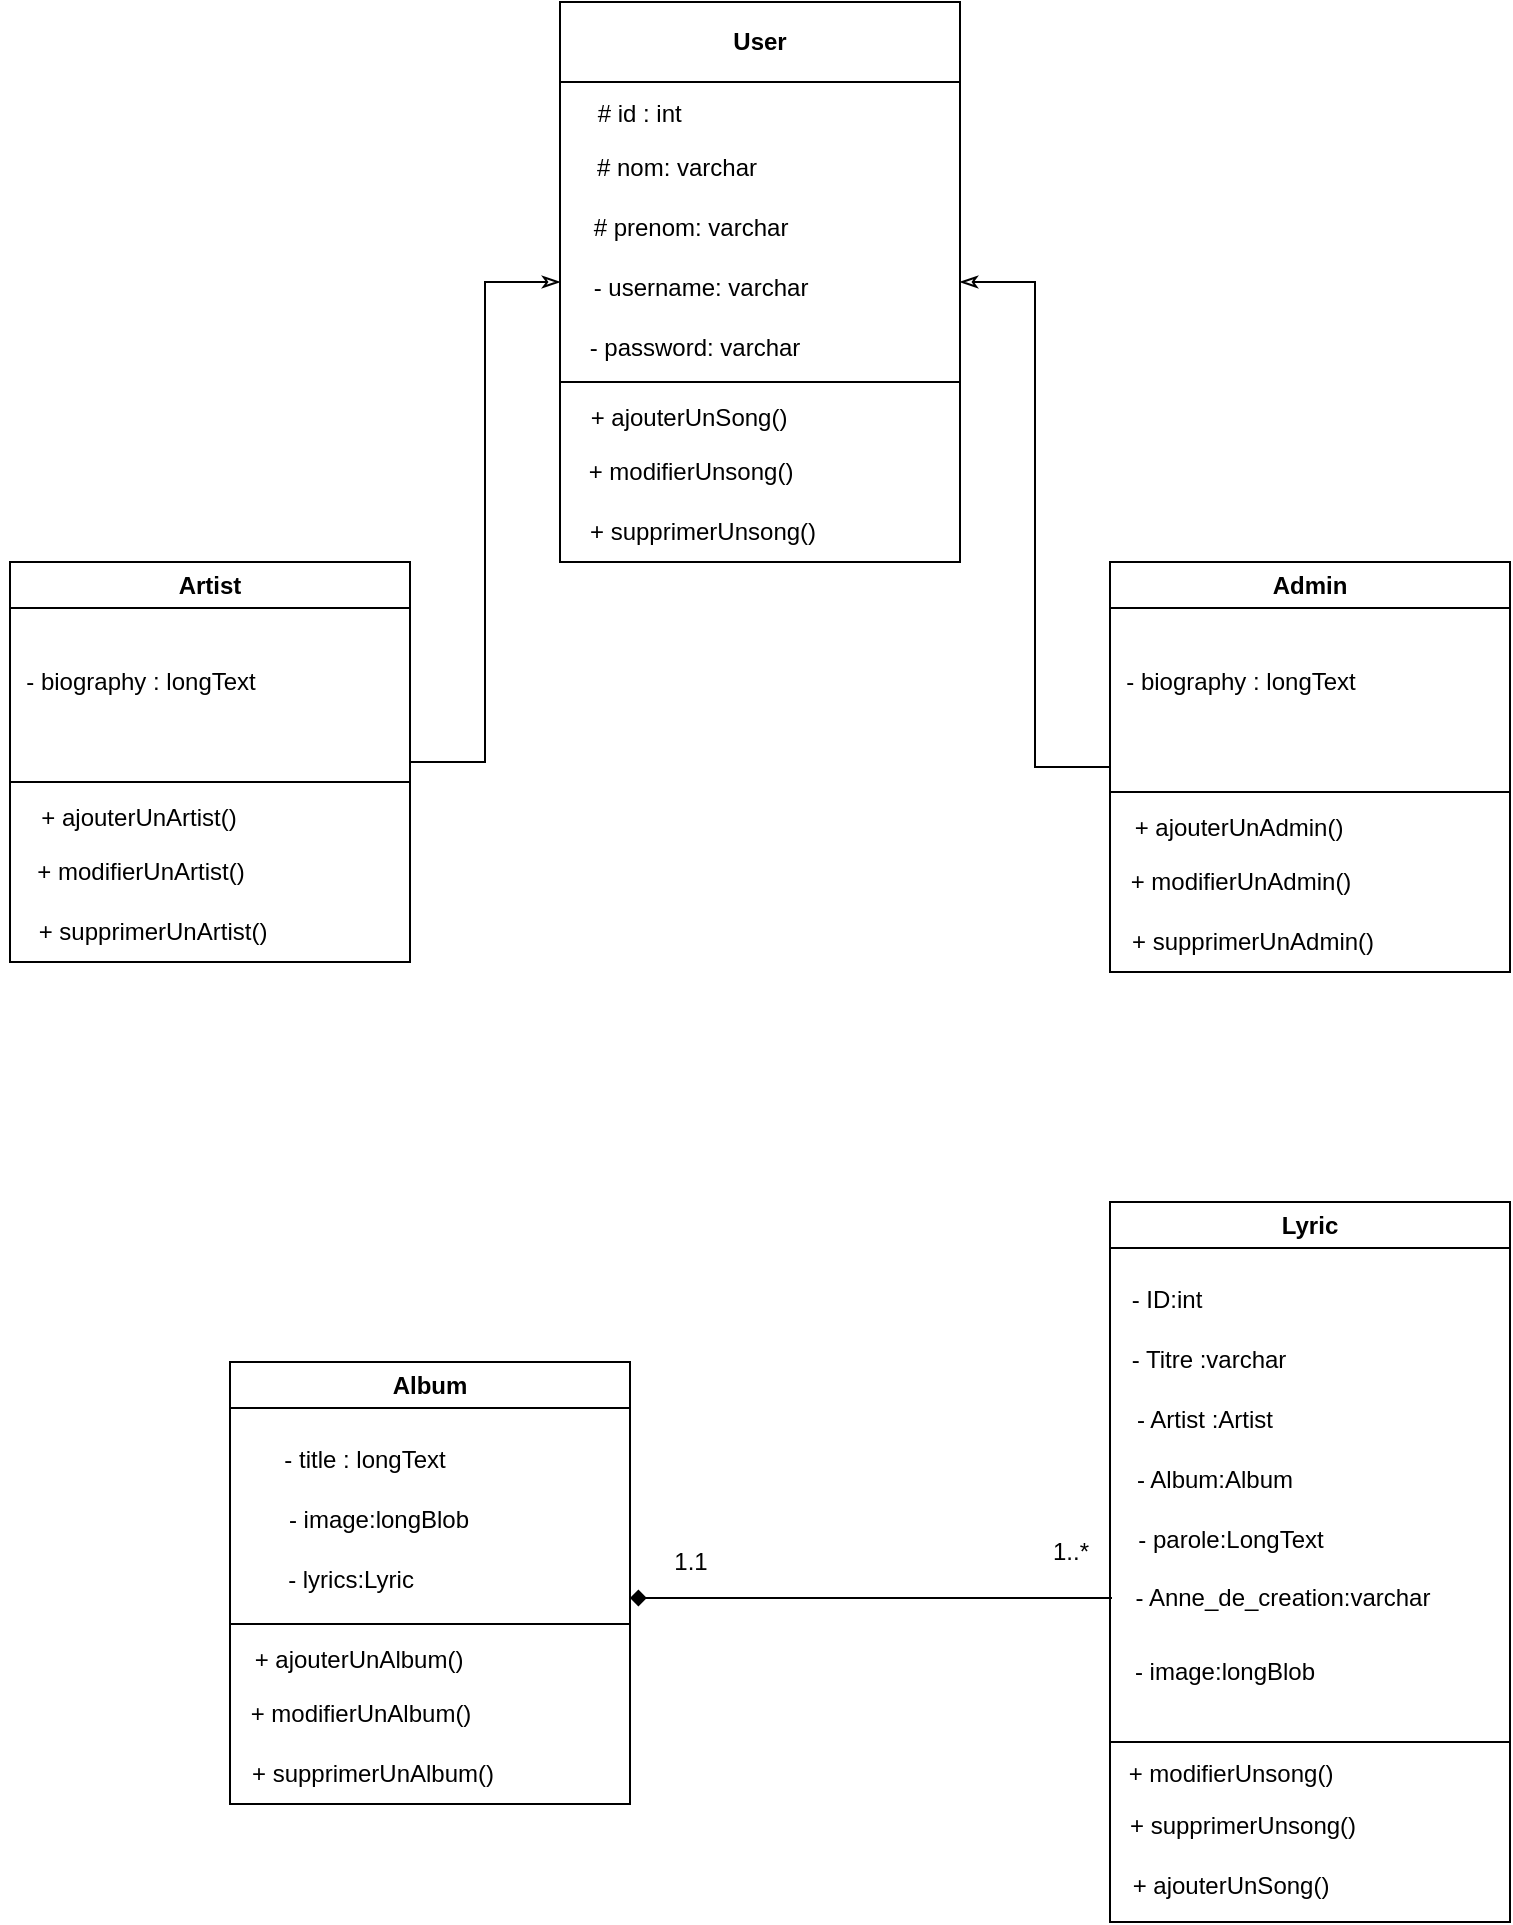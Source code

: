 <mxfile version="20.8.1" type="device"><diagram id="xgRHId2Xsiwn6regcNeo" name="Page-1"><mxGraphModel dx="1325" dy="715" grid="1" gridSize="10" guides="1" tooltips="1" connect="1" arrows="1" fold="1" page="1" pageScale="1" pageWidth="850" pageHeight="1100" math="0" shadow="0"><root><mxCell id="0"/><mxCell id="1" parent="0"/><mxCell id="3JPdnd_889LQ5U2VbDD1-2" value="Lyric" style="swimlane;whiteSpace=wrap;html=1;" vertex="1" parent="1"><mxGeometry x="600" y="640" width="200" height="360" as="geometry"/></mxCell><mxCell id="3JPdnd_889LQ5U2VbDD1-3" value="- Titre :varchar" style="text;html=1;align=center;verticalAlign=middle;resizable=0;points=[];autosize=1;strokeColor=none;fillColor=none;" vertex="1" parent="3JPdnd_889LQ5U2VbDD1-2"><mxGeometry x="-1" y="64" width="100" height="30" as="geometry"/></mxCell><mxCell id="3JPdnd_889LQ5U2VbDD1-4" value="- Artist :Artist" style="text;html=1;align=center;verticalAlign=middle;resizable=0;points=[];autosize=1;strokeColor=none;fillColor=none;" vertex="1" parent="3JPdnd_889LQ5U2VbDD1-2"><mxGeometry x="2" y="94" width="90" height="30" as="geometry"/></mxCell><mxCell id="3JPdnd_889LQ5U2VbDD1-5" value="- Album:Album" style="text;html=1;align=center;verticalAlign=middle;resizable=0;points=[];autosize=1;strokeColor=none;fillColor=none;" vertex="1" parent="3JPdnd_889LQ5U2VbDD1-2"><mxGeometry x="2" y="124" width="100" height="30" as="geometry"/></mxCell><mxCell id="3JPdnd_889LQ5U2VbDD1-6" value="- Anne_de_creation:varchar" style="text;html=1;align=center;verticalAlign=middle;resizable=0;points=[];autosize=1;strokeColor=none;fillColor=none;" vertex="1" parent="3JPdnd_889LQ5U2VbDD1-2"><mxGeometry x="1" y="183" width="170" height="30" as="geometry"/></mxCell><mxCell id="3JPdnd_889LQ5U2VbDD1-12" value="- parole:LongText" style="text;html=1;align=center;verticalAlign=middle;resizable=0;points=[];autosize=1;strokeColor=none;fillColor=none;" vertex="1" parent="3JPdnd_889LQ5U2VbDD1-2"><mxGeometry y="154" width="120" height="30" as="geometry"/></mxCell><mxCell id="3JPdnd_889LQ5U2VbDD1-26" value="- ID:int" style="text;html=1;align=center;verticalAlign=middle;resizable=0;points=[];autosize=1;strokeColor=none;fillColor=none;" vertex="1" parent="3JPdnd_889LQ5U2VbDD1-2"><mxGeometry x="-2" y="34" width="60" height="30" as="geometry"/></mxCell><mxCell id="3JPdnd_889LQ5U2VbDD1-27" value="" style="group" vertex="1" connectable="0" parent="3JPdnd_889LQ5U2VbDD1-2"><mxGeometry x="-5" y="270" width="205" height="90" as="geometry"/></mxCell><mxCell id="3JPdnd_889LQ5U2VbDD1-11" value="" style="whiteSpace=wrap;html=1;" vertex="1" parent="3JPdnd_889LQ5U2VbDD1-27"><mxGeometry x="5" width="200" height="90" as="geometry"/></mxCell><mxCell id="3JPdnd_889LQ5U2VbDD1-13" value="+ ajouterUnSong()" style="text;html=1;align=center;verticalAlign=middle;resizable=0;points=[];autosize=1;strokeColor=none;fillColor=none;" vertex="1" parent="3JPdnd_889LQ5U2VbDD1-27"><mxGeometry x="5" y="57" width="120" height="30" as="geometry"/></mxCell><mxCell id="3JPdnd_889LQ5U2VbDD1-14" value="+ modifierUnsong()" style="text;html=1;align=center;verticalAlign=middle;resizable=0;points=[];autosize=1;strokeColor=none;fillColor=none;" vertex="1" parent="3JPdnd_889LQ5U2VbDD1-27"><mxGeometry y="1" width="130" height="30" as="geometry"/></mxCell><mxCell id="3JPdnd_889LQ5U2VbDD1-15" value="+ supprimerUnsong()" style="text;html=1;align=center;verticalAlign=middle;resizable=0;points=[];autosize=1;strokeColor=none;fillColor=none;" vertex="1" parent="3JPdnd_889LQ5U2VbDD1-27"><mxGeometry x="1" y="27" width="140" height="30" as="geometry"/></mxCell><mxCell id="3JPdnd_889LQ5U2VbDD1-28" value="- image:longBlob" style="text;html=1;align=center;verticalAlign=middle;resizable=0;points=[];autosize=1;strokeColor=none;fillColor=none;" vertex="1" parent="3JPdnd_889LQ5U2VbDD1-2"><mxGeometry x="2" y="220" width="110" height="30" as="geometry"/></mxCell><mxCell id="3JPdnd_889LQ5U2VbDD1-59" style="edgeStyle=orthogonalEdgeStyle;rounded=0;orthogonalLoop=1;jettySize=auto;html=1;entryX=0;entryY=0.5;entryDx=0;entryDy=0;endArrow=classicThin;endFill=0;" edge="1" parent="1" source="3JPdnd_889LQ5U2VbDD1-16" target="3JPdnd_889LQ5U2VbDD1-29"><mxGeometry relative="1" as="geometry"/></mxCell><mxCell id="3JPdnd_889LQ5U2VbDD1-16" value="Artist" style="swimlane;whiteSpace=wrap;html=1;" vertex="1" parent="1"><mxGeometry x="50" y="320" width="200" height="200" as="geometry"/></mxCell><mxCell id="3JPdnd_889LQ5U2VbDD1-18" value="- biography : longText" style="text;html=1;align=center;verticalAlign=middle;resizable=0;points=[];autosize=1;strokeColor=none;fillColor=none;" vertex="1" parent="3JPdnd_889LQ5U2VbDD1-16"><mxGeometry x="-5" y="45" width="140" height="30" as="geometry"/></mxCell><mxCell id="3JPdnd_889LQ5U2VbDD1-40" value="" style="group" vertex="1" connectable="0" parent="3JPdnd_889LQ5U2VbDD1-16"><mxGeometry y="110" width="200" height="90" as="geometry"/></mxCell><mxCell id="3JPdnd_889LQ5U2VbDD1-21" value="" style="whiteSpace=wrap;html=1;" vertex="1" parent="3JPdnd_889LQ5U2VbDD1-40"><mxGeometry width="200" height="90" as="geometry"/></mxCell><mxCell id="3JPdnd_889LQ5U2VbDD1-23" value="+ ajouterUnArtist()" style="text;html=1;align=center;verticalAlign=middle;resizable=0;points=[];autosize=1;strokeColor=none;fillColor=none;" vertex="1" parent="3JPdnd_889LQ5U2VbDD1-40"><mxGeometry x="4" y="3" width="120" height="30" as="geometry"/></mxCell><mxCell id="3JPdnd_889LQ5U2VbDD1-24" value="+ modifierUnArtist()" style="text;html=1;align=center;verticalAlign=middle;resizable=0;points=[];autosize=1;strokeColor=none;fillColor=none;" vertex="1" parent="3JPdnd_889LQ5U2VbDD1-40"><mxGeometry y="30" width="130" height="30" as="geometry"/></mxCell><mxCell id="3JPdnd_889LQ5U2VbDD1-25" value="+ supprimerUnArtist()" style="text;html=1;align=center;verticalAlign=middle;resizable=0;points=[];autosize=1;strokeColor=none;fillColor=none;" vertex="1" parent="3JPdnd_889LQ5U2VbDD1-40"><mxGeometry x="1" y="60" width="140" height="30" as="geometry"/></mxCell><mxCell id="3JPdnd_889LQ5U2VbDD1-29" value="User" style="swimlane;whiteSpace=wrap;html=1;startSize=40;" vertex="1" parent="1"><mxGeometry x="325" y="40" width="200" height="280" as="geometry"/></mxCell><mxCell id="3JPdnd_889LQ5U2VbDD1-30" value="# nom: varchar" style="text;html=1;align=center;verticalAlign=middle;resizable=0;points=[];autosize=1;strokeColor=none;fillColor=none;" vertex="1" parent="3JPdnd_889LQ5U2VbDD1-29"><mxGeometry x="8" y="68" width="100" height="30" as="geometry"/></mxCell><mxCell id="3JPdnd_889LQ5U2VbDD1-35" value="# prenom: varchar" style="text;html=1;align=center;verticalAlign=middle;resizable=0;points=[];autosize=1;strokeColor=none;fillColor=none;" vertex="1" parent="3JPdnd_889LQ5U2VbDD1-29"><mxGeometry x="5" y="98" width="120" height="30" as="geometry"/></mxCell><mxCell id="3JPdnd_889LQ5U2VbDD1-36" value="# id : int&amp;nbsp;" style="text;html=1;align=center;verticalAlign=middle;resizable=0;points=[];autosize=1;strokeColor=none;fillColor=none;" vertex="1" parent="3JPdnd_889LQ5U2VbDD1-29"><mxGeometry x="6" y="41" width="70" height="30" as="geometry"/></mxCell><mxCell id="3JPdnd_889LQ5U2VbDD1-37" value="- username: varchar" style="text;html=1;align=center;verticalAlign=middle;resizable=0;points=[];autosize=1;strokeColor=none;fillColor=none;" vertex="1" parent="3JPdnd_889LQ5U2VbDD1-29"><mxGeometry x="5" y="128" width="130" height="30" as="geometry"/></mxCell><mxCell id="3JPdnd_889LQ5U2VbDD1-38" value="- password: varchar" style="text;html=1;align=center;verticalAlign=middle;resizable=0;points=[];autosize=1;strokeColor=none;fillColor=none;" vertex="1" parent="3JPdnd_889LQ5U2VbDD1-29"><mxGeometry x="2" y="158" width="130" height="30" as="geometry"/></mxCell><mxCell id="3JPdnd_889LQ5U2VbDD1-39" value="" style="group" vertex="1" connectable="0" parent="3JPdnd_889LQ5U2VbDD1-29"><mxGeometry y="190" width="200" height="90" as="geometry"/></mxCell><mxCell id="3JPdnd_889LQ5U2VbDD1-31" value="" style="whiteSpace=wrap;html=1;" vertex="1" parent="3JPdnd_889LQ5U2VbDD1-39"><mxGeometry width="200" height="90" as="geometry"/></mxCell><mxCell id="3JPdnd_889LQ5U2VbDD1-32" value="+ ajouterUnSong()" style="text;html=1;align=center;verticalAlign=middle;resizable=0;points=[];autosize=1;strokeColor=none;fillColor=none;" vertex="1" parent="3JPdnd_889LQ5U2VbDD1-39"><mxGeometry x="4" y="3" width="120" height="30" as="geometry"/></mxCell><mxCell id="3JPdnd_889LQ5U2VbDD1-33" value="+ modifierUnsong()" style="text;html=1;align=center;verticalAlign=middle;resizable=0;points=[];autosize=1;strokeColor=none;fillColor=none;" vertex="1" parent="3JPdnd_889LQ5U2VbDD1-39"><mxGeometry y="30" width="130" height="30" as="geometry"/></mxCell><mxCell id="3JPdnd_889LQ5U2VbDD1-34" value="+ supprimerUnsong()" style="text;html=1;align=center;verticalAlign=middle;resizable=0;points=[];autosize=1;strokeColor=none;fillColor=none;" vertex="1" parent="3JPdnd_889LQ5U2VbDD1-39"><mxGeometry x="1" y="60" width="140" height="30" as="geometry"/></mxCell><mxCell id="3JPdnd_889LQ5U2VbDD1-41" value="Album" style="swimlane;whiteSpace=wrap;html=1;" vertex="1" parent="1"><mxGeometry x="160" y="720" width="200" height="220" as="geometry"/></mxCell><mxCell id="3JPdnd_889LQ5U2VbDD1-42" value="- title : longText" style="text;html=1;align=center;verticalAlign=middle;resizable=0;points=[];autosize=1;strokeColor=none;fillColor=none;" vertex="1" parent="3JPdnd_889LQ5U2VbDD1-41"><mxGeometry x="17" y="34" width="100" height="30" as="geometry"/></mxCell><mxCell id="3JPdnd_889LQ5U2VbDD1-43" value="" style="group" vertex="1" connectable="0" parent="3JPdnd_889LQ5U2VbDD1-41"><mxGeometry y="131" width="200" height="90" as="geometry"/></mxCell><mxCell id="3JPdnd_889LQ5U2VbDD1-44" value="" style="whiteSpace=wrap;html=1;" vertex="1" parent="3JPdnd_889LQ5U2VbDD1-43"><mxGeometry width="200" height="90" as="geometry"/></mxCell><mxCell id="3JPdnd_889LQ5U2VbDD1-45" value="+ ajouterUnAlbum()" style="text;html=1;align=center;verticalAlign=middle;resizable=0;points=[];autosize=1;strokeColor=none;fillColor=none;" vertex="1" parent="3JPdnd_889LQ5U2VbDD1-43"><mxGeometry x="-1" y="3" width="130" height="30" as="geometry"/></mxCell><mxCell id="3JPdnd_889LQ5U2VbDD1-46" value="+ modifierUnAlbum()" style="text;html=1;align=center;verticalAlign=middle;resizable=0;points=[];autosize=1;strokeColor=none;fillColor=none;" vertex="1" parent="3JPdnd_889LQ5U2VbDD1-43"><mxGeometry y="30" width="130" height="30" as="geometry"/></mxCell><mxCell id="3JPdnd_889LQ5U2VbDD1-47" value="+ supprimerUnAlbum()" style="text;html=1;align=center;verticalAlign=middle;resizable=0;points=[];autosize=1;strokeColor=none;fillColor=none;" vertex="1" parent="3JPdnd_889LQ5U2VbDD1-43"><mxGeometry x="1" y="60" width="140" height="30" as="geometry"/></mxCell><mxCell id="3JPdnd_889LQ5U2VbDD1-48" value="- image:longBlob" style="text;html=1;align=center;verticalAlign=middle;resizable=0;points=[];autosize=1;strokeColor=none;fillColor=none;" vertex="1" parent="3JPdnd_889LQ5U2VbDD1-41"><mxGeometry x="19" y="64" width="110" height="30" as="geometry"/></mxCell><mxCell id="3JPdnd_889LQ5U2VbDD1-58" value="- lyrics:Lyric" style="text;html=1;align=center;verticalAlign=middle;resizable=0;points=[];autosize=1;strokeColor=none;fillColor=none;" vertex="1" parent="3JPdnd_889LQ5U2VbDD1-41"><mxGeometry x="15" y="94" width="90" height="30" as="geometry"/></mxCell><mxCell id="3JPdnd_889LQ5U2VbDD1-60" style="edgeStyle=orthogonalEdgeStyle;rounded=0;orthogonalLoop=1;jettySize=auto;html=1;entryX=1;entryY=0.5;entryDx=0;entryDy=0;endArrow=classicThin;endFill=0;" edge="1" parent="1" source="3JPdnd_889LQ5U2VbDD1-50" target="3JPdnd_889LQ5U2VbDD1-29"><mxGeometry relative="1" as="geometry"/></mxCell><mxCell id="3JPdnd_889LQ5U2VbDD1-50" value="Admin" style="swimlane;whiteSpace=wrap;html=1;" vertex="1" parent="1"><mxGeometry x="600" y="320" width="200" height="205" as="geometry"/></mxCell><mxCell id="3JPdnd_889LQ5U2VbDD1-51" value="- biography : longText" style="text;html=1;align=center;verticalAlign=middle;resizable=0;points=[];autosize=1;strokeColor=none;fillColor=none;" vertex="1" parent="3JPdnd_889LQ5U2VbDD1-50"><mxGeometry x="-5" y="45" width="140" height="30" as="geometry"/></mxCell><mxCell id="3JPdnd_889LQ5U2VbDD1-52" value="" style="group" vertex="1" connectable="0" parent="3JPdnd_889LQ5U2VbDD1-50"><mxGeometry y="115" width="200" height="95" as="geometry"/></mxCell><mxCell id="3JPdnd_889LQ5U2VbDD1-53" value="" style="whiteSpace=wrap;html=1;" vertex="1" parent="3JPdnd_889LQ5U2VbDD1-52"><mxGeometry width="200" height="90" as="geometry"/></mxCell><mxCell id="3JPdnd_889LQ5U2VbDD1-54" value="+ ajouterUnAdmin()" style="text;html=1;align=center;verticalAlign=middle;resizable=0;points=[];autosize=1;strokeColor=none;fillColor=none;" vertex="1" parent="3JPdnd_889LQ5U2VbDD1-52"><mxGeometry x="-1" y="3" width="130" height="30" as="geometry"/></mxCell><mxCell id="3JPdnd_889LQ5U2VbDD1-55" value="+ modifierUnAdmin()" style="text;html=1;align=center;verticalAlign=middle;resizable=0;points=[];autosize=1;strokeColor=none;fillColor=none;" vertex="1" parent="3JPdnd_889LQ5U2VbDD1-52"><mxGeometry y="30" width="130" height="30" as="geometry"/></mxCell><mxCell id="3JPdnd_889LQ5U2VbDD1-56" value="+ supprimerUnAdmin()" style="text;html=1;align=center;verticalAlign=middle;resizable=0;points=[];autosize=1;strokeColor=none;fillColor=none;" vertex="1" parent="3JPdnd_889LQ5U2VbDD1-52"><mxGeometry x="1" y="60" width="140" height="30" as="geometry"/></mxCell><mxCell id="3JPdnd_889LQ5U2VbDD1-64" value="1..*" style="text;html=1;align=center;verticalAlign=middle;resizable=0;points=[];autosize=1;strokeColor=none;fillColor=none;" vertex="1" parent="1"><mxGeometry x="560" y="800" width="40" height="30" as="geometry"/></mxCell><mxCell id="3JPdnd_889LQ5U2VbDD1-65" value="1.1" style="text;html=1;align=center;verticalAlign=middle;resizable=0;points=[];autosize=1;strokeColor=none;fillColor=none;" vertex="1" parent="1"><mxGeometry x="370" y="805" width="40" height="30" as="geometry"/></mxCell><mxCell id="3JPdnd_889LQ5U2VbDD1-68" style="edgeStyle=orthogonalEdgeStyle;rounded=0;orthogonalLoop=1;jettySize=auto;html=1;endArrow=diamond;endFill=1;" edge="1" parent="1" source="3JPdnd_889LQ5U2VbDD1-6"><mxGeometry relative="1" as="geometry"><mxPoint x="360" y="838" as="targetPoint"/></mxGeometry></mxCell></root></mxGraphModel></diagram></mxfile>
